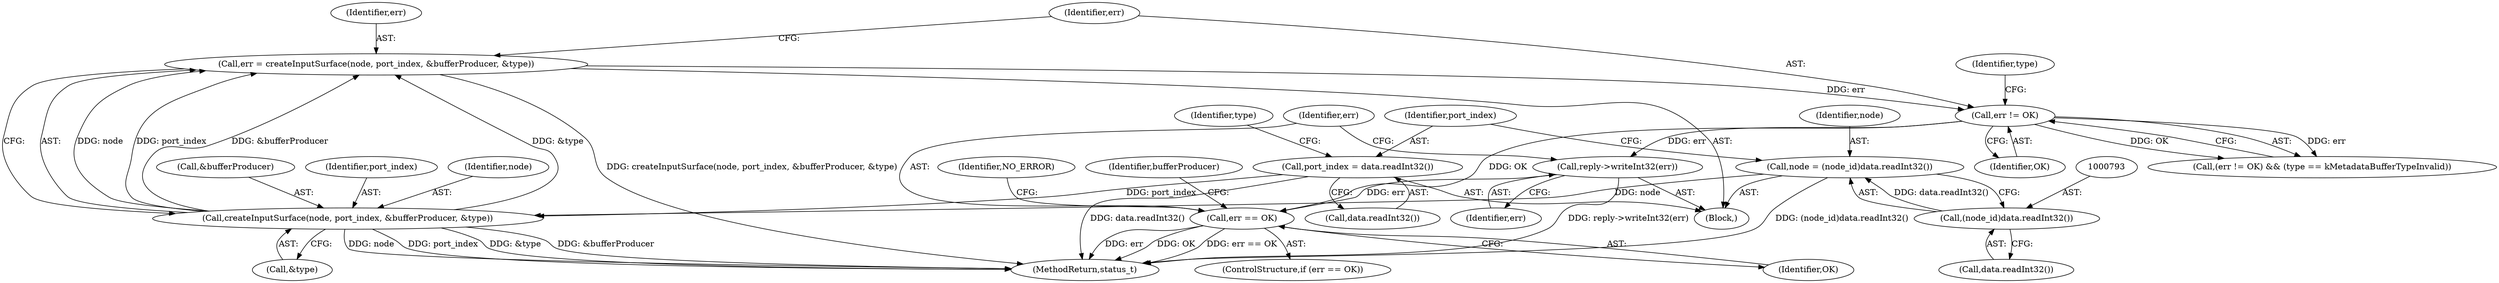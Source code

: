 digraph "0_Android_db829699d3293f254a7387894303451a91278986@API" {
"1000828" [label="(Call,reply->writeInt32(err))"];
"1000816" [label="(Call,err != OK)"];
"1000805" [label="(Call,err = createInputSurface(node, port_index, &bufferProducer, &type))"];
"1000807" [label="(Call,createInputSurface(node, port_index, &bufferProducer, &type))"];
"1000790" [label="(Call,node = (node_id)data.readInt32())"];
"1000792" [label="(Call,(node_id)data.readInt32())"];
"1000796" [label="(Call,port_index = data.readInt32())"];
"1000831" [label="(Call,err == OK)"];
"1000784" [label="(Block,)"];
"1000816" [label="(Call,err != OK)"];
"1000810" [label="(Call,&bufferProducer)"];
"1000832" [label="(Identifier,err)"];
"1000807" [label="(Call,createInputSurface(node, port_index, &bufferProducer, &type))"];
"1000806" [label="(Identifier,err)"];
"1000829" [label="(Identifier,err)"];
"1000809" [label="(Identifier,port_index)"];
"1000796" [label="(Call,port_index = data.readInt32())"];
"1000839" [label="(Identifier,NO_ERROR)"];
"1000790" [label="(Call,node = (node_id)data.readInt32())"];
"1000815" [label="(Call,(err != OK) && (type == kMetadataBufferTypeInvalid))"];
"1000805" [label="(Call,err = createInputSurface(node, port_index, &bufferProducer, &type))"];
"1001353" [label="(MethodReturn,status_t)"];
"1000792" [label="(Call,(node_id)data.readInt32())"];
"1000830" [label="(ControlStructure,if (err == OK))"];
"1000837" [label="(Identifier,bufferProducer)"];
"1000808" [label="(Identifier,node)"];
"1000812" [label="(Call,&type)"];
"1000831" [label="(Call,err == OK)"];
"1000791" [label="(Identifier,node)"];
"1000817" [label="(Identifier,err)"];
"1000794" [label="(Call,data.readInt32())"];
"1000802" [label="(Identifier,type)"];
"1000820" [label="(Identifier,type)"];
"1000828" [label="(Call,reply->writeInt32(err))"];
"1000833" [label="(Identifier,OK)"];
"1000818" [label="(Identifier,OK)"];
"1000798" [label="(Call,data.readInt32())"];
"1000797" [label="(Identifier,port_index)"];
"1000828" -> "1000784"  [label="AST: "];
"1000828" -> "1000829"  [label="CFG: "];
"1000829" -> "1000828"  [label="AST: "];
"1000832" -> "1000828"  [label="CFG: "];
"1000828" -> "1001353"  [label="DDG: reply->writeInt32(err)"];
"1000816" -> "1000828"  [label="DDG: err"];
"1000828" -> "1000831"  [label="DDG: err"];
"1000816" -> "1000815"  [label="AST: "];
"1000816" -> "1000818"  [label="CFG: "];
"1000817" -> "1000816"  [label="AST: "];
"1000818" -> "1000816"  [label="AST: "];
"1000820" -> "1000816"  [label="CFG: "];
"1000815" -> "1000816"  [label="CFG: "];
"1000816" -> "1000815"  [label="DDG: err"];
"1000816" -> "1000815"  [label="DDG: OK"];
"1000805" -> "1000816"  [label="DDG: err"];
"1000816" -> "1000831"  [label="DDG: OK"];
"1000805" -> "1000784"  [label="AST: "];
"1000805" -> "1000807"  [label="CFG: "];
"1000806" -> "1000805"  [label="AST: "];
"1000807" -> "1000805"  [label="AST: "];
"1000817" -> "1000805"  [label="CFG: "];
"1000805" -> "1001353"  [label="DDG: createInputSurface(node, port_index, &bufferProducer, &type)"];
"1000807" -> "1000805"  [label="DDG: node"];
"1000807" -> "1000805"  [label="DDG: port_index"];
"1000807" -> "1000805"  [label="DDG: &bufferProducer"];
"1000807" -> "1000805"  [label="DDG: &type"];
"1000807" -> "1000812"  [label="CFG: "];
"1000808" -> "1000807"  [label="AST: "];
"1000809" -> "1000807"  [label="AST: "];
"1000810" -> "1000807"  [label="AST: "];
"1000812" -> "1000807"  [label="AST: "];
"1000807" -> "1001353"  [label="DDG: &bufferProducer"];
"1000807" -> "1001353"  [label="DDG: node"];
"1000807" -> "1001353"  [label="DDG: port_index"];
"1000807" -> "1001353"  [label="DDG: &type"];
"1000790" -> "1000807"  [label="DDG: node"];
"1000796" -> "1000807"  [label="DDG: port_index"];
"1000790" -> "1000784"  [label="AST: "];
"1000790" -> "1000792"  [label="CFG: "];
"1000791" -> "1000790"  [label="AST: "];
"1000792" -> "1000790"  [label="AST: "];
"1000797" -> "1000790"  [label="CFG: "];
"1000790" -> "1001353"  [label="DDG: (node_id)data.readInt32()"];
"1000792" -> "1000790"  [label="DDG: data.readInt32()"];
"1000792" -> "1000794"  [label="CFG: "];
"1000793" -> "1000792"  [label="AST: "];
"1000794" -> "1000792"  [label="AST: "];
"1000796" -> "1000784"  [label="AST: "];
"1000796" -> "1000798"  [label="CFG: "];
"1000797" -> "1000796"  [label="AST: "];
"1000798" -> "1000796"  [label="AST: "];
"1000802" -> "1000796"  [label="CFG: "];
"1000796" -> "1001353"  [label="DDG: data.readInt32()"];
"1000831" -> "1000830"  [label="AST: "];
"1000831" -> "1000833"  [label="CFG: "];
"1000832" -> "1000831"  [label="AST: "];
"1000833" -> "1000831"  [label="AST: "];
"1000837" -> "1000831"  [label="CFG: "];
"1000839" -> "1000831"  [label="CFG: "];
"1000831" -> "1001353"  [label="DDG: err"];
"1000831" -> "1001353"  [label="DDG: OK"];
"1000831" -> "1001353"  [label="DDG: err == OK"];
}
